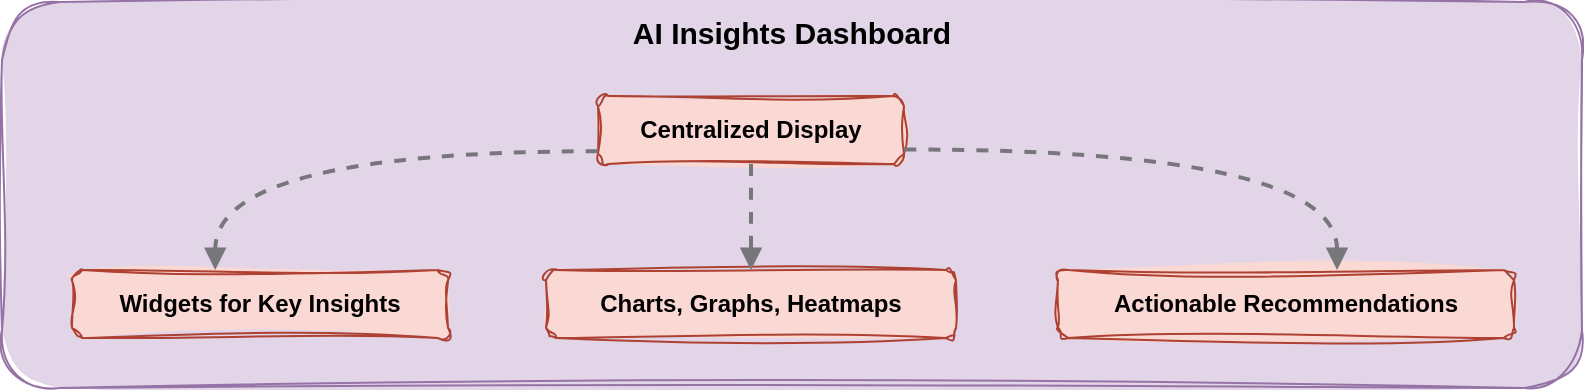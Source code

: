 <mxfile version="24.4.6" type="github">
  <diagram name="Page-1" id="pyT4gqNwMYlvBg9v1R_W">
    <mxGraphModel dx="-820" dy="481" grid="1" gridSize="10" guides="1" tooltips="1" connect="1" arrows="1" fold="1" page="1" pageScale="1" pageWidth="850" pageHeight="1100" math="0" shadow="0">
      <root>
        <mxCell id="0" />
        <mxCell id="1" parent="0" />
        <mxCell id="-O-RLDdLi2TB1qPIfHpo-101" value="AI Insights Dashboard" style="whiteSpace=wrap;strokeWidth=1;verticalAlign=top;fontStyle=1;fontSize=15;rounded=1;sketch=1;curveFitting=1;jiggle=2;fillColor=#e1d5e7;strokeColor=#9673a6;fillStyle=solid;" vertex="1" parent="1">
          <mxGeometry x="2053" y="213" width="790" height="193" as="geometry" />
        </mxCell>
        <mxCell id="-O-RLDdLi2TB1qPIfHpo-102" value="Widgets for Key Insights" style="whiteSpace=wrap;strokeWidth=1;fontStyle=1;rounded=1;sketch=1;curveFitting=1;jiggle=2;fillColor=#fad9d5;strokeColor=#ae4132;fillStyle=solid;" vertex="1" parent="1">
          <mxGeometry x="2088" y="347" width="188" height="34" as="geometry" />
        </mxCell>
        <mxCell id="-O-RLDdLi2TB1qPIfHpo-103" value="Centralized Display" style="whiteSpace=wrap;strokeWidth=1;fontStyle=1;rounded=1;sketch=1;curveFitting=1;jiggle=2;fillColor=#fad9d5;strokeColor=#ae4132;fillStyle=solid;" vertex="1" parent="1">
          <mxGeometry x="2351" y="260" width="153" height="34" as="geometry" />
        </mxCell>
        <mxCell id="-O-RLDdLi2TB1qPIfHpo-104" value="Charts, Graphs, Heatmaps" style="whiteSpace=wrap;strokeWidth=1;fontStyle=1;rounded=1;sketch=1;curveFitting=1;jiggle=2;fillColor=#fad9d5;strokeColor=#ae4132;fillStyle=solid;" vertex="1" parent="1">
          <mxGeometry x="2325" y="347" width="205" height="34" as="geometry" />
        </mxCell>
        <mxCell id="-O-RLDdLi2TB1qPIfHpo-105" value="Actionable Recommendations" style="whiteSpace=wrap;strokeWidth=1;fontStyle=1;rounded=1;sketch=1;curveFitting=1;jiggle=2;fillColor=#fad9d5;strokeColor=#ae4132;fillStyle=solid;" vertex="1" parent="1">
          <mxGeometry x="2581" y="347" width="228" height="34" as="geometry" />
        </mxCell>
        <mxCell id="-O-RLDdLi2TB1qPIfHpo-112" value="" style="curved=1;startArrow=none;endArrow=block;exitX=-0.002;exitY=0.814;entryX=0.381;entryY=0;rounded=0;edgeStyle=orthogonalEdgeStyle;strokeWidth=2;strokeColor=#77767b;dashed=1;" edge="1" parent="1" source="-O-RLDdLi2TB1qPIfHpo-103" target="-O-RLDdLi2TB1qPIfHpo-102">
          <mxGeometry relative="1" as="geometry" />
        </mxCell>
        <mxCell id="-O-RLDdLi2TB1qPIfHpo-113" value="" style="curved=1;startArrow=none;endArrow=block;exitX=0.5;exitY=1;entryX=0.5;entryY=0;rounded=0;edgeStyle=orthogonalEdgeStyle;strokeWidth=2;strokeColor=#77767b;dashed=1;exitDx=0;exitDy=0;entryDx=0;entryDy=0;" edge="1" parent="1" source="-O-RLDdLi2TB1qPIfHpo-103" target="-O-RLDdLi2TB1qPIfHpo-104">
          <mxGeometry relative="1" as="geometry" />
        </mxCell>
        <mxCell id="-O-RLDdLi2TB1qPIfHpo-125" value="" style="curved=1;startArrow=none;endArrow=block;exitX=0.997;exitY=0.785;entryX=0.612;entryY=0;rounded=0;edgeStyle=orthogonalEdgeStyle;strokeWidth=2;strokeColor=#77767b;dashed=1;" edge="1" parent="1" source="-O-RLDdLi2TB1qPIfHpo-103" target="-O-RLDdLi2TB1qPIfHpo-105">
          <mxGeometry relative="1" as="geometry" />
        </mxCell>
      </root>
    </mxGraphModel>
  </diagram>
</mxfile>
